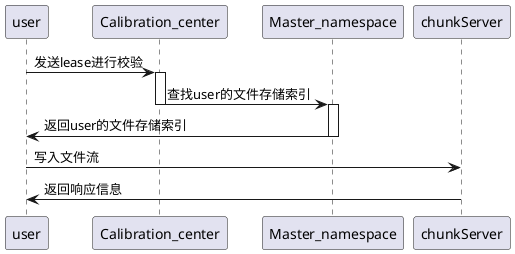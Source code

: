 @startuml "Upload"

user -> Calibration_center : 发送lease进行校验
activate Calibration_center
Calibration_center -> Master_namespace : 查找user的文件存储索引
deactivate Calibration_center
activate Master_namespace
Master_namespace -> user : 返回user的文件存储索引
deactivate Master_namespace
user -> chunkServer : 写入文件流
chunkServer -> user : 返回响应信息

@enduml